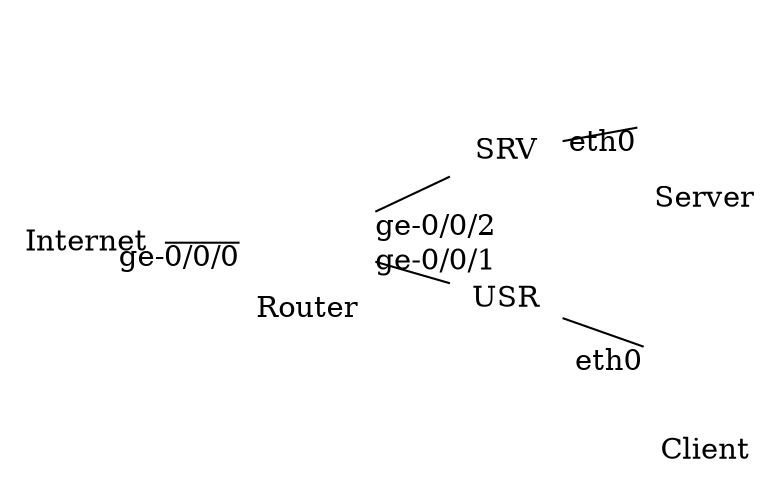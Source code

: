 graph "Second example"
{
	graph [bb="0,0,1028,328"];
	rankdir="LR" 
	{
		Internet [shape=plaintext image="images/network.png"];
		Router [shape=plaintext image="images/router.png" label="\n\n\n\nRouter"];
		SRV [shape=plaintext image="images/network.png"];
		USR [shape=plaintext image="images/network.png"];
		Client [shape=plaintext image="images/client-laptop.png" label="\n\n\n\n\nClient"];
		Server [shape=plaintext image="images/server.png" label="\n\n\n\n\nServer"];
	}
	Internet--Router [ headlabel="ge-0/0/0"];
	Router--USR [ taillabel="ge-0/0/1"];
	Router--SRV [ taillabel="ge-0/0/2"];
	USR--Client [ headlabel="eth0"];
	SRV--Server [ headlabel="eth0"];
}
